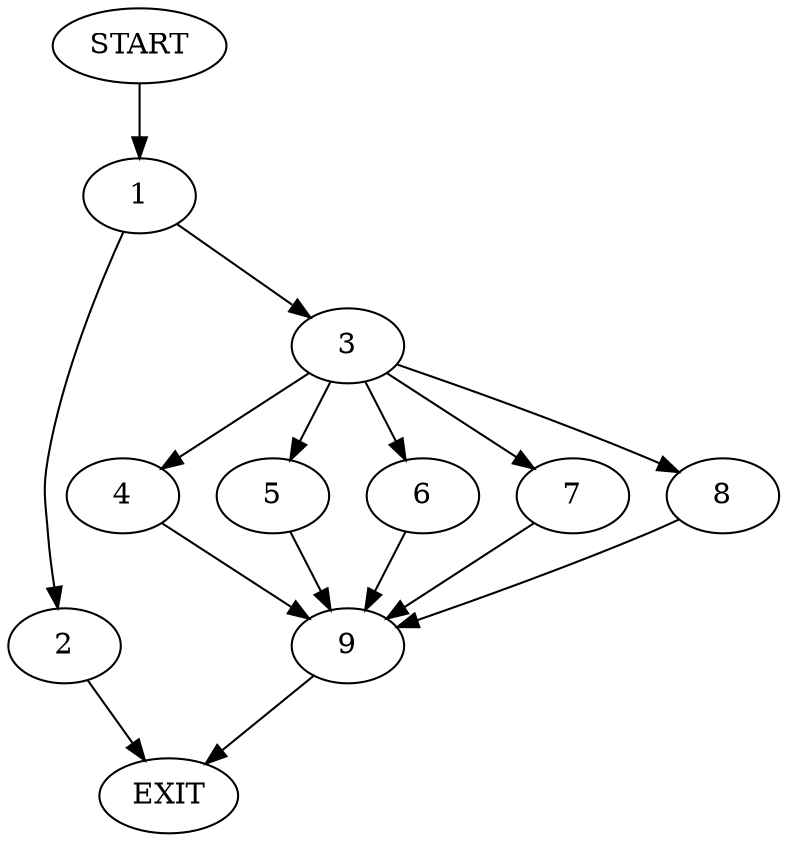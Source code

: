 digraph {
0 [label="START"]
10 [label="EXIT"]
0 -> 1
1 -> 2
1 -> 3
3 -> 4
3 -> 5
3 -> 6
3 -> 7
3 -> 8
2 -> 10
7 -> 9
5 -> 9
8 -> 9
4 -> 9
6 -> 9
9 -> 10
}
